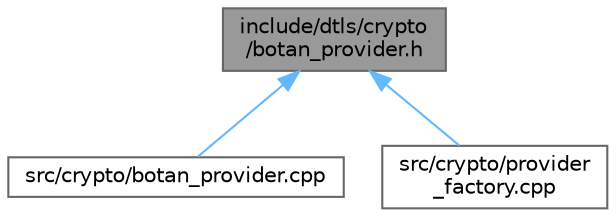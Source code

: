 digraph "include/dtls/crypto/botan_provider.h"
{
 // LATEX_PDF_SIZE
  bgcolor="transparent";
  edge [fontname=Helvetica,fontsize=10,labelfontname=Helvetica,labelfontsize=10];
  node [fontname=Helvetica,fontsize=10,shape=box,height=0.2,width=0.4];
  Node1 [id="Node000001",label="include/dtls/crypto\l/botan_provider.h",height=0.2,width=0.4,color="gray40", fillcolor="grey60", style="filled", fontcolor="black",tooltip=" "];
  Node1 -> Node2 [id="edge1_Node000001_Node000002",dir="back",color="steelblue1",style="solid",tooltip=" "];
  Node2 [id="Node000002",label="src/crypto/botan_provider.cpp",height=0.2,width=0.4,color="grey40", fillcolor="white", style="filled",URL="$botan__provider_8cpp.html",tooltip=" "];
  Node1 -> Node3 [id="edge2_Node000001_Node000003",dir="back",color="steelblue1",style="solid",tooltip=" "];
  Node3 [id="Node000003",label="src/crypto/provider\l_factory.cpp",height=0.2,width=0.4,color="grey40", fillcolor="white", style="filled",URL="$provider__factory_8cpp.html",tooltip=" "];
}
